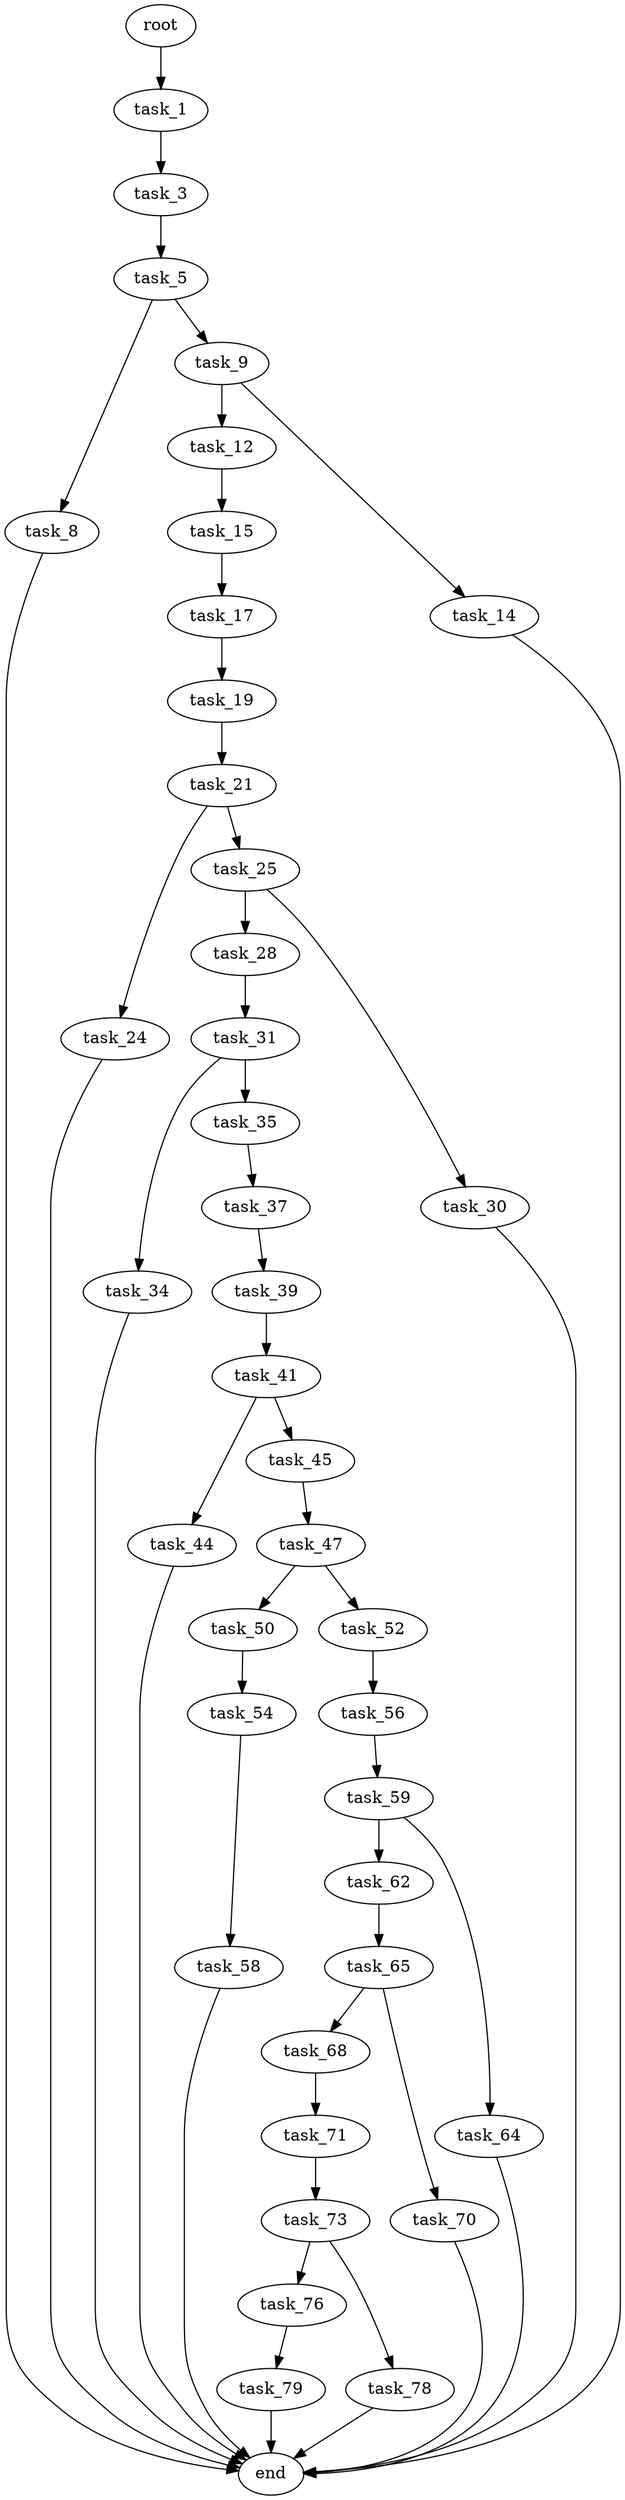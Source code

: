 digraph G {
  root [size="0.000000"];
  task_1 [size="231928233984.000000"];
  task_3 [size="28991029248.000000"];
  task_5 [size="25107287766.000000"];
  task_8 [size="782757789696.000000"];
  task_9 [size="848567800.000000"];
  task_12 [size="183882831114.000000"];
  task_14 [size="440215095467.000000"];
  task_15 [size="783642531625.000000"];
  task_17 [size="134217728000.000000"];
  task_19 [size="4827605969.000000"];
  task_21 [size="15991412454.000000"];
  task_24 [size="170238373478.000000"];
  task_25 [size="15795006965.000000"];
  task_28 [size="562698013779.000000"];
  task_30 [size="262191706667.000000"];
  task_31 [size="155273999105.000000"];
  task_34 [size="286466282800.000000"];
  task_35 [size="28129459595.000000"];
  task_37 [size="6407335285.000000"];
  task_39 [size="8055981792.000000"];
  task_41 [size="12494051350.000000"];
  task_44 [size="7746646447.000000"];
  task_45 [size="782757789696.000000"];
  task_47 [size="68719476736.000000"];
  task_50 [size="237848365613.000000"];
  task_52 [size="125892384787.000000"];
  task_54 [size="830579838709.000000"];
  task_56 [size="8589934592.000000"];
  task_58 [size="1073741824000.000000"];
  task_59 [size="171976486943.000000"];
  task_62 [size="28991029248.000000"];
  task_64 [size="147133986999.000000"];
  task_65 [size="46551639324.000000"];
  task_68 [size="645660984245.000000"];
  task_70 [size="1073741824000.000000"];
  task_71 [size="45167917793.000000"];
  task_73 [size="5598453713.000000"];
  task_76 [size="13984536003.000000"];
  task_78 [size="323387924591.000000"];
  task_79 [size="453192886739.000000"];
  end [size="0.000000"];

  root -> task_1 [size="1.000000"];
  task_1 -> task_3 [size="301989888.000000"];
  task_3 -> task_5 [size="75497472.000000"];
  task_5 -> task_8 [size="33554432.000000"];
  task_5 -> task_9 [size="33554432.000000"];
  task_8 -> end [size="1.000000"];
  task_9 -> task_12 [size="33554432.000000"];
  task_9 -> task_14 [size="33554432.000000"];
  task_12 -> task_15 [size="134217728.000000"];
  task_14 -> end [size="1.000000"];
  task_15 -> task_17 [size="838860800.000000"];
  task_17 -> task_19 [size="209715200.000000"];
  task_19 -> task_21 [size="75497472.000000"];
  task_21 -> task_24 [size="301989888.000000"];
  task_21 -> task_25 [size="301989888.000000"];
  task_24 -> end [size="1.000000"];
  task_25 -> task_28 [size="679477248.000000"];
  task_25 -> task_30 [size="679477248.000000"];
  task_28 -> task_31 [size="411041792.000000"];
  task_30 -> end [size="1.000000"];
  task_31 -> task_34 [size="134217728.000000"];
  task_31 -> task_35 [size="134217728.000000"];
  task_34 -> end [size="1.000000"];
  task_35 -> task_37 [size="536870912.000000"];
  task_37 -> task_39 [size="209715200.000000"];
  task_39 -> task_41 [size="679477248.000000"];
  task_41 -> task_44 [size="679477248.000000"];
  task_41 -> task_45 [size="679477248.000000"];
  task_44 -> end [size="1.000000"];
  task_45 -> task_47 [size="679477248.000000"];
  task_47 -> task_50 [size="134217728.000000"];
  task_47 -> task_52 [size="134217728.000000"];
  task_50 -> task_54 [size="536870912.000000"];
  task_52 -> task_56 [size="209715200.000000"];
  task_54 -> task_58 [size="536870912.000000"];
  task_56 -> task_59 [size="33554432.000000"];
  task_58 -> end [size="1.000000"];
  task_59 -> task_62 [size="301989888.000000"];
  task_59 -> task_64 [size="301989888.000000"];
  task_62 -> task_65 [size="75497472.000000"];
  task_64 -> end [size="1.000000"];
  task_65 -> task_68 [size="838860800.000000"];
  task_65 -> task_70 [size="838860800.000000"];
  task_68 -> task_71 [size="536870912.000000"];
  task_70 -> end [size="1.000000"];
  task_71 -> task_73 [size="838860800.000000"];
  task_73 -> task_76 [size="134217728.000000"];
  task_73 -> task_78 [size="134217728.000000"];
  task_76 -> task_79 [size="301989888.000000"];
  task_78 -> end [size="1.000000"];
  task_79 -> end [size="1.000000"];
}
